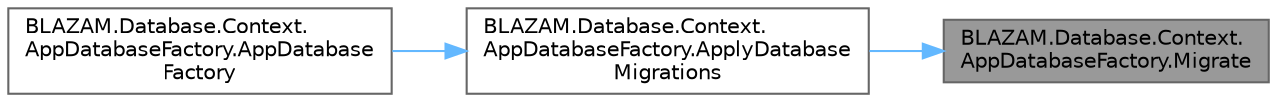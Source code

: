 digraph "BLAZAM.Database.Context.AppDatabaseFactory.Migrate"
{
 // LATEX_PDF_SIZE
  bgcolor="transparent";
  edge [fontname=Helvetica,fontsize=10,labelfontname=Helvetica,labelfontsize=10];
  node [fontname=Helvetica,fontsize=10,shape=box,height=0.2,width=0.4];
  rankdir="RL";
  Node1 [id="Node000001",label="BLAZAM.Database.Context.\lAppDatabaseFactory.Migrate",height=0.2,width=0.4,color="gray40", fillcolor="grey60", style="filled", fontcolor="black",tooltip="Applies any pending migrations for the context to the database. Will create the database if it does n..."];
  Node1 -> Node2 [id="edge1_Node000001_Node000002",dir="back",color="steelblue1",style="solid",tooltip=" "];
  Node2 [id="Node000002",label="BLAZAM.Database.Context.\lAppDatabaseFactory.ApplyDatabase\lMigrations",height=0.2,width=0.4,color="grey40", fillcolor="white", style="filled",URL="$class_b_l_a_z_a_m_1_1_database_1_1_context_1_1_app_database_factory.html#a87e9d7d3cf0acef0b0223b6eb80c2418",tooltip="Applies all pending database migrations."];
  Node2 -> Node3 [id="edge2_Node000002_Node000003",dir="back",color="steelblue1",style="solid",tooltip=" "];
  Node3 [id="Node000003",label="BLAZAM.Database.Context.\lAppDatabaseFactory.AppDatabase\lFactory",height=0.2,width=0.4,color="grey40", fillcolor="white", style="filled",URL="$class_b_l_a_z_a_m_1_1_database_1_1_context_1_1_app_database_factory.html#a0b80481929dce204cf77da08ebce5df7",tooltip="Creates a new factory with the supplied configuration and ApplicationInfo"];
}
